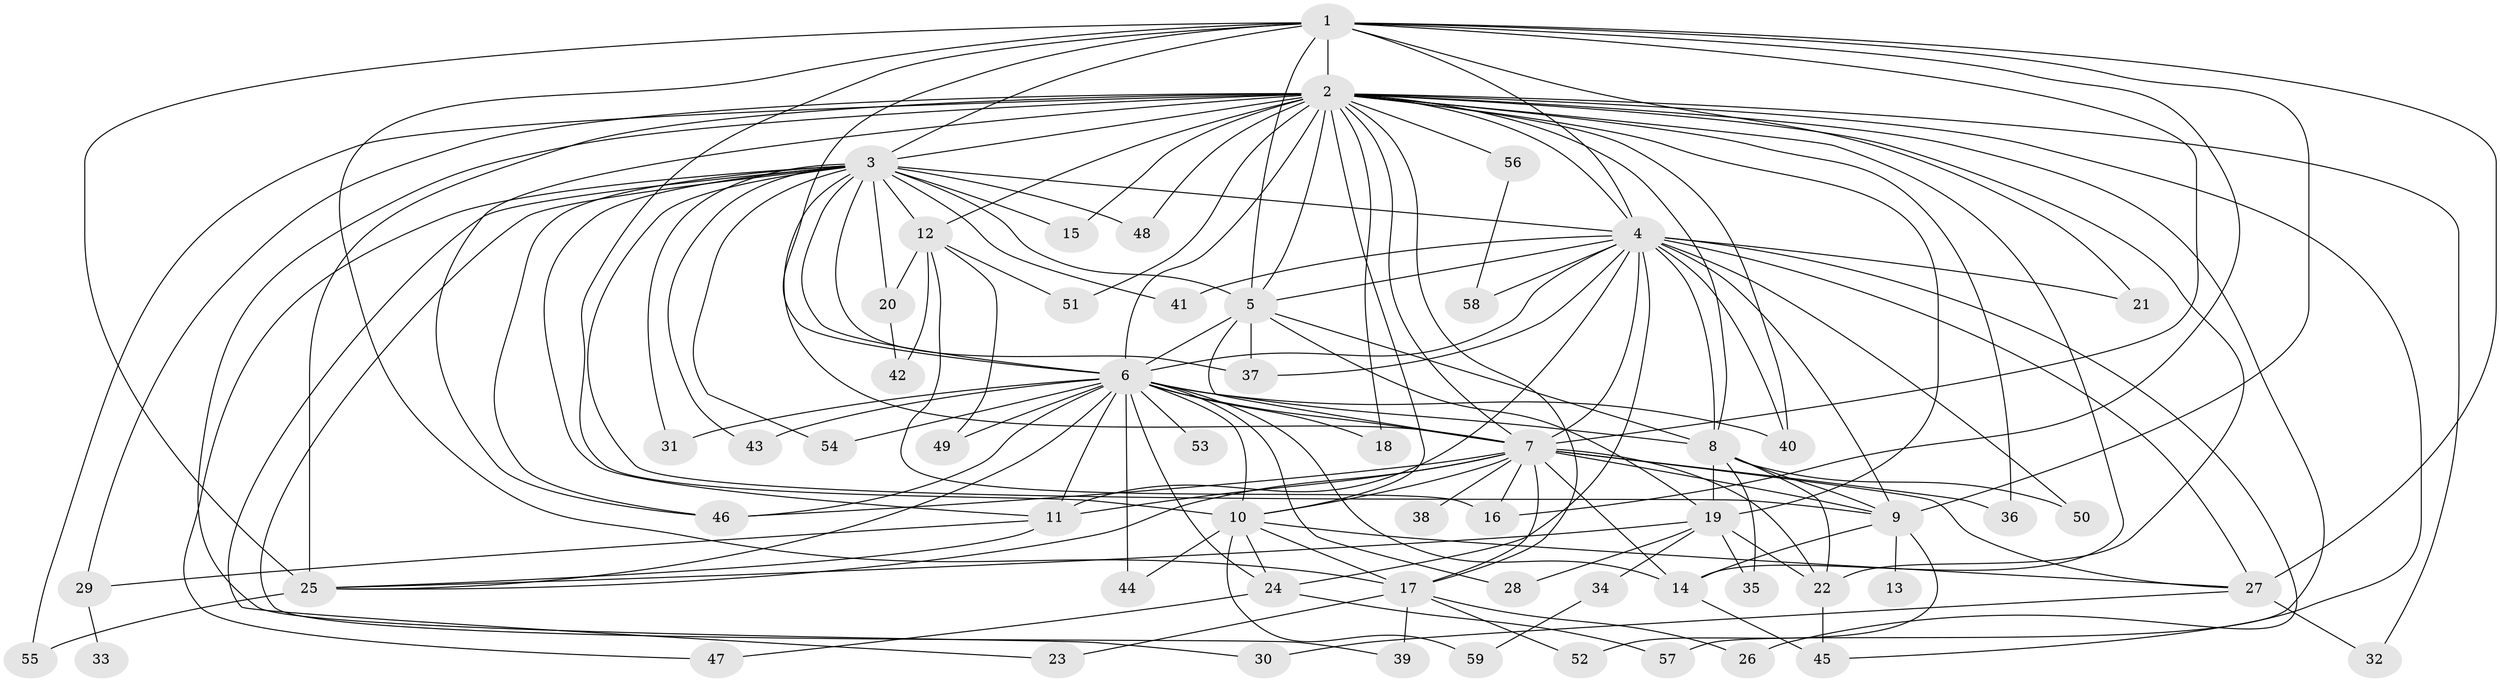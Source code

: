 // original degree distribution, {25: 0.00847457627118644, 23: 0.01694915254237288, 33: 0.00847457627118644, 16: 0.01694915254237288, 26: 0.00847457627118644, 15: 0.00847457627118644, 31: 0.00847457627118644, 13: 0.00847457627118644, 5: 0.059322033898305086, 7: 0.03389830508474576, 3: 0.15254237288135594, 2: 0.5932203389830508, 4: 0.05084745762711865, 6: 0.01694915254237288, 8: 0.00847457627118644}
// Generated by graph-tools (version 1.1) at 2025/34/03/09/25 02:34:48]
// undirected, 59 vertices, 148 edges
graph export_dot {
graph [start="1"]
  node [color=gray90,style=filled];
  1;
  2;
  3;
  4;
  5;
  6;
  7;
  8;
  9;
  10;
  11;
  12;
  13;
  14;
  15;
  16;
  17;
  18;
  19;
  20;
  21;
  22;
  23;
  24;
  25;
  26;
  27;
  28;
  29;
  30;
  31;
  32;
  33;
  34;
  35;
  36;
  37;
  38;
  39;
  40;
  41;
  42;
  43;
  44;
  45;
  46;
  47;
  48;
  49;
  50;
  51;
  52;
  53;
  54;
  55;
  56;
  57;
  58;
  59;
  1 -- 2 [weight=4.0];
  1 -- 3 [weight=4.0];
  1 -- 4 [weight=2.0];
  1 -- 5 [weight=4.0];
  1 -- 6 [weight=2.0];
  1 -- 7 [weight=13.0];
  1 -- 9 [weight=1.0];
  1 -- 10 [weight=1.0];
  1 -- 16 [weight=2.0];
  1 -- 17 [weight=1.0];
  1 -- 21 [weight=1.0];
  1 -- 25 [weight=7.0];
  1 -- 27 [weight=2.0];
  2 -- 3 [weight=4.0];
  2 -- 4 [weight=2.0];
  2 -- 5 [weight=2.0];
  2 -- 6 [weight=3.0];
  2 -- 7 [weight=2.0];
  2 -- 8 [weight=1.0];
  2 -- 10 [weight=1.0];
  2 -- 12 [weight=1.0];
  2 -- 14 [weight=1.0];
  2 -- 15 [weight=1.0];
  2 -- 17 [weight=1.0];
  2 -- 18 [weight=1.0];
  2 -- 19 [weight=2.0];
  2 -- 22 [weight=1.0];
  2 -- 25 [weight=3.0];
  2 -- 29 [weight=1.0];
  2 -- 30 [weight=1.0];
  2 -- 32 [weight=1.0];
  2 -- 36 [weight=1.0];
  2 -- 40 [weight=1.0];
  2 -- 45 [weight=1.0];
  2 -- 46 [weight=1.0];
  2 -- 48 [weight=1.0];
  2 -- 51 [weight=1.0];
  2 -- 55 [weight=1.0];
  2 -- 56 [weight=1.0];
  2 -- 57 [weight=1.0];
  3 -- 4 [weight=3.0];
  3 -- 5 [weight=2.0];
  3 -- 6 [weight=3.0];
  3 -- 7 [weight=3.0];
  3 -- 9 [weight=1.0];
  3 -- 11 [weight=1.0];
  3 -- 12 [weight=1.0];
  3 -- 15 [weight=1.0];
  3 -- 20 [weight=1.0];
  3 -- 23 [weight=1.0];
  3 -- 31 [weight=1.0];
  3 -- 37 [weight=2.0];
  3 -- 39 [weight=1.0];
  3 -- 41 [weight=1.0];
  3 -- 43 [weight=1.0];
  3 -- 46 [weight=1.0];
  3 -- 47 [weight=1.0];
  3 -- 48 [weight=1.0];
  3 -- 54 [weight=1.0];
  4 -- 5 [weight=1.0];
  4 -- 6 [weight=1.0];
  4 -- 7 [weight=4.0];
  4 -- 8 [weight=1.0];
  4 -- 9 [weight=1.0];
  4 -- 11 [weight=1.0];
  4 -- 21 [weight=2.0];
  4 -- 24 [weight=1.0];
  4 -- 26 [weight=1.0];
  4 -- 27 [weight=1.0];
  4 -- 37 [weight=1.0];
  4 -- 40 [weight=1.0];
  4 -- 41 [weight=1.0];
  4 -- 50 [weight=1.0];
  4 -- 58 [weight=1.0];
  5 -- 6 [weight=1.0];
  5 -- 7 [weight=1.0];
  5 -- 8 [weight=5.0];
  5 -- 19 [weight=1.0];
  5 -- 37 [weight=3.0];
  6 -- 7 [weight=4.0];
  6 -- 8 [weight=1.0];
  6 -- 10 [weight=1.0];
  6 -- 11 [weight=1.0];
  6 -- 14 [weight=1.0];
  6 -- 18 [weight=1.0];
  6 -- 24 [weight=2.0];
  6 -- 25 [weight=1.0];
  6 -- 28 [weight=1.0];
  6 -- 31 [weight=1.0];
  6 -- 40 [weight=1.0];
  6 -- 43 [weight=1.0];
  6 -- 44 [weight=1.0];
  6 -- 46 [weight=1.0];
  6 -- 49 [weight=1.0];
  6 -- 53 [weight=1.0];
  6 -- 54 [weight=1.0];
  7 -- 9 [weight=1.0];
  7 -- 10 [weight=1.0];
  7 -- 11 [weight=1.0];
  7 -- 14 [weight=1.0];
  7 -- 16 [weight=1.0];
  7 -- 17 [weight=1.0];
  7 -- 22 [weight=2.0];
  7 -- 25 [weight=1.0];
  7 -- 27 [weight=1.0];
  7 -- 36 [weight=1.0];
  7 -- 38 [weight=2.0];
  7 -- 46 [weight=1.0];
  8 -- 9 [weight=2.0];
  8 -- 19 [weight=1.0];
  8 -- 22 [weight=1.0];
  8 -- 35 [weight=1.0];
  8 -- 50 [weight=1.0];
  9 -- 13 [weight=2.0];
  9 -- 14 [weight=1.0];
  9 -- 52 [weight=1.0];
  10 -- 17 [weight=1.0];
  10 -- 24 [weight=1.0];
  10 -- 27 [weight=1.0];
  10 -- 44 [weight=1.0];
  10 -- 59 [weight=1.0];
  11 -- 25 [weight=2.0];
  11 -- 29 [weight=1.0];
  12 -- 16 [weight=1.0];
  12 -- 20 [weight=1.0];
  12 -- 42 [weight=1.0];
  12 -- 49 [weight=1.0];
  12 -- 51 [weight=1.0];
  14 -- 45 [weight=1.0];
  17 -- 23 [weight=1.0];
  17 -- 26 [weight=1.0];
  17 -- 39 [weight=1.0];
  17 -- 52 [weight=1.0];
  19 -- 22 [weight=1.0];
  19 -- 25 [weight=1.0];
  19 -- 28 [weight=1.0];
  19 -- 34 [weight=1.0];
  19 -- 35 [weight=1.0];
  20 -- 42 [weight=1.0];
  22 -- 45 [weight=2.0];
  24 -- 47 [weight=1.0];
  24 -- 57 [weight=1.0];
  25 -- 55 [weight=1.0];
  27 -- 30 [weight=1.0];
  27 -- 32 [weight=1.0];
  29 -- 33 [weight=1.0];
  34 -- 59 [weight=1.0];
  56 -- 58 [weight=1.0];
}
